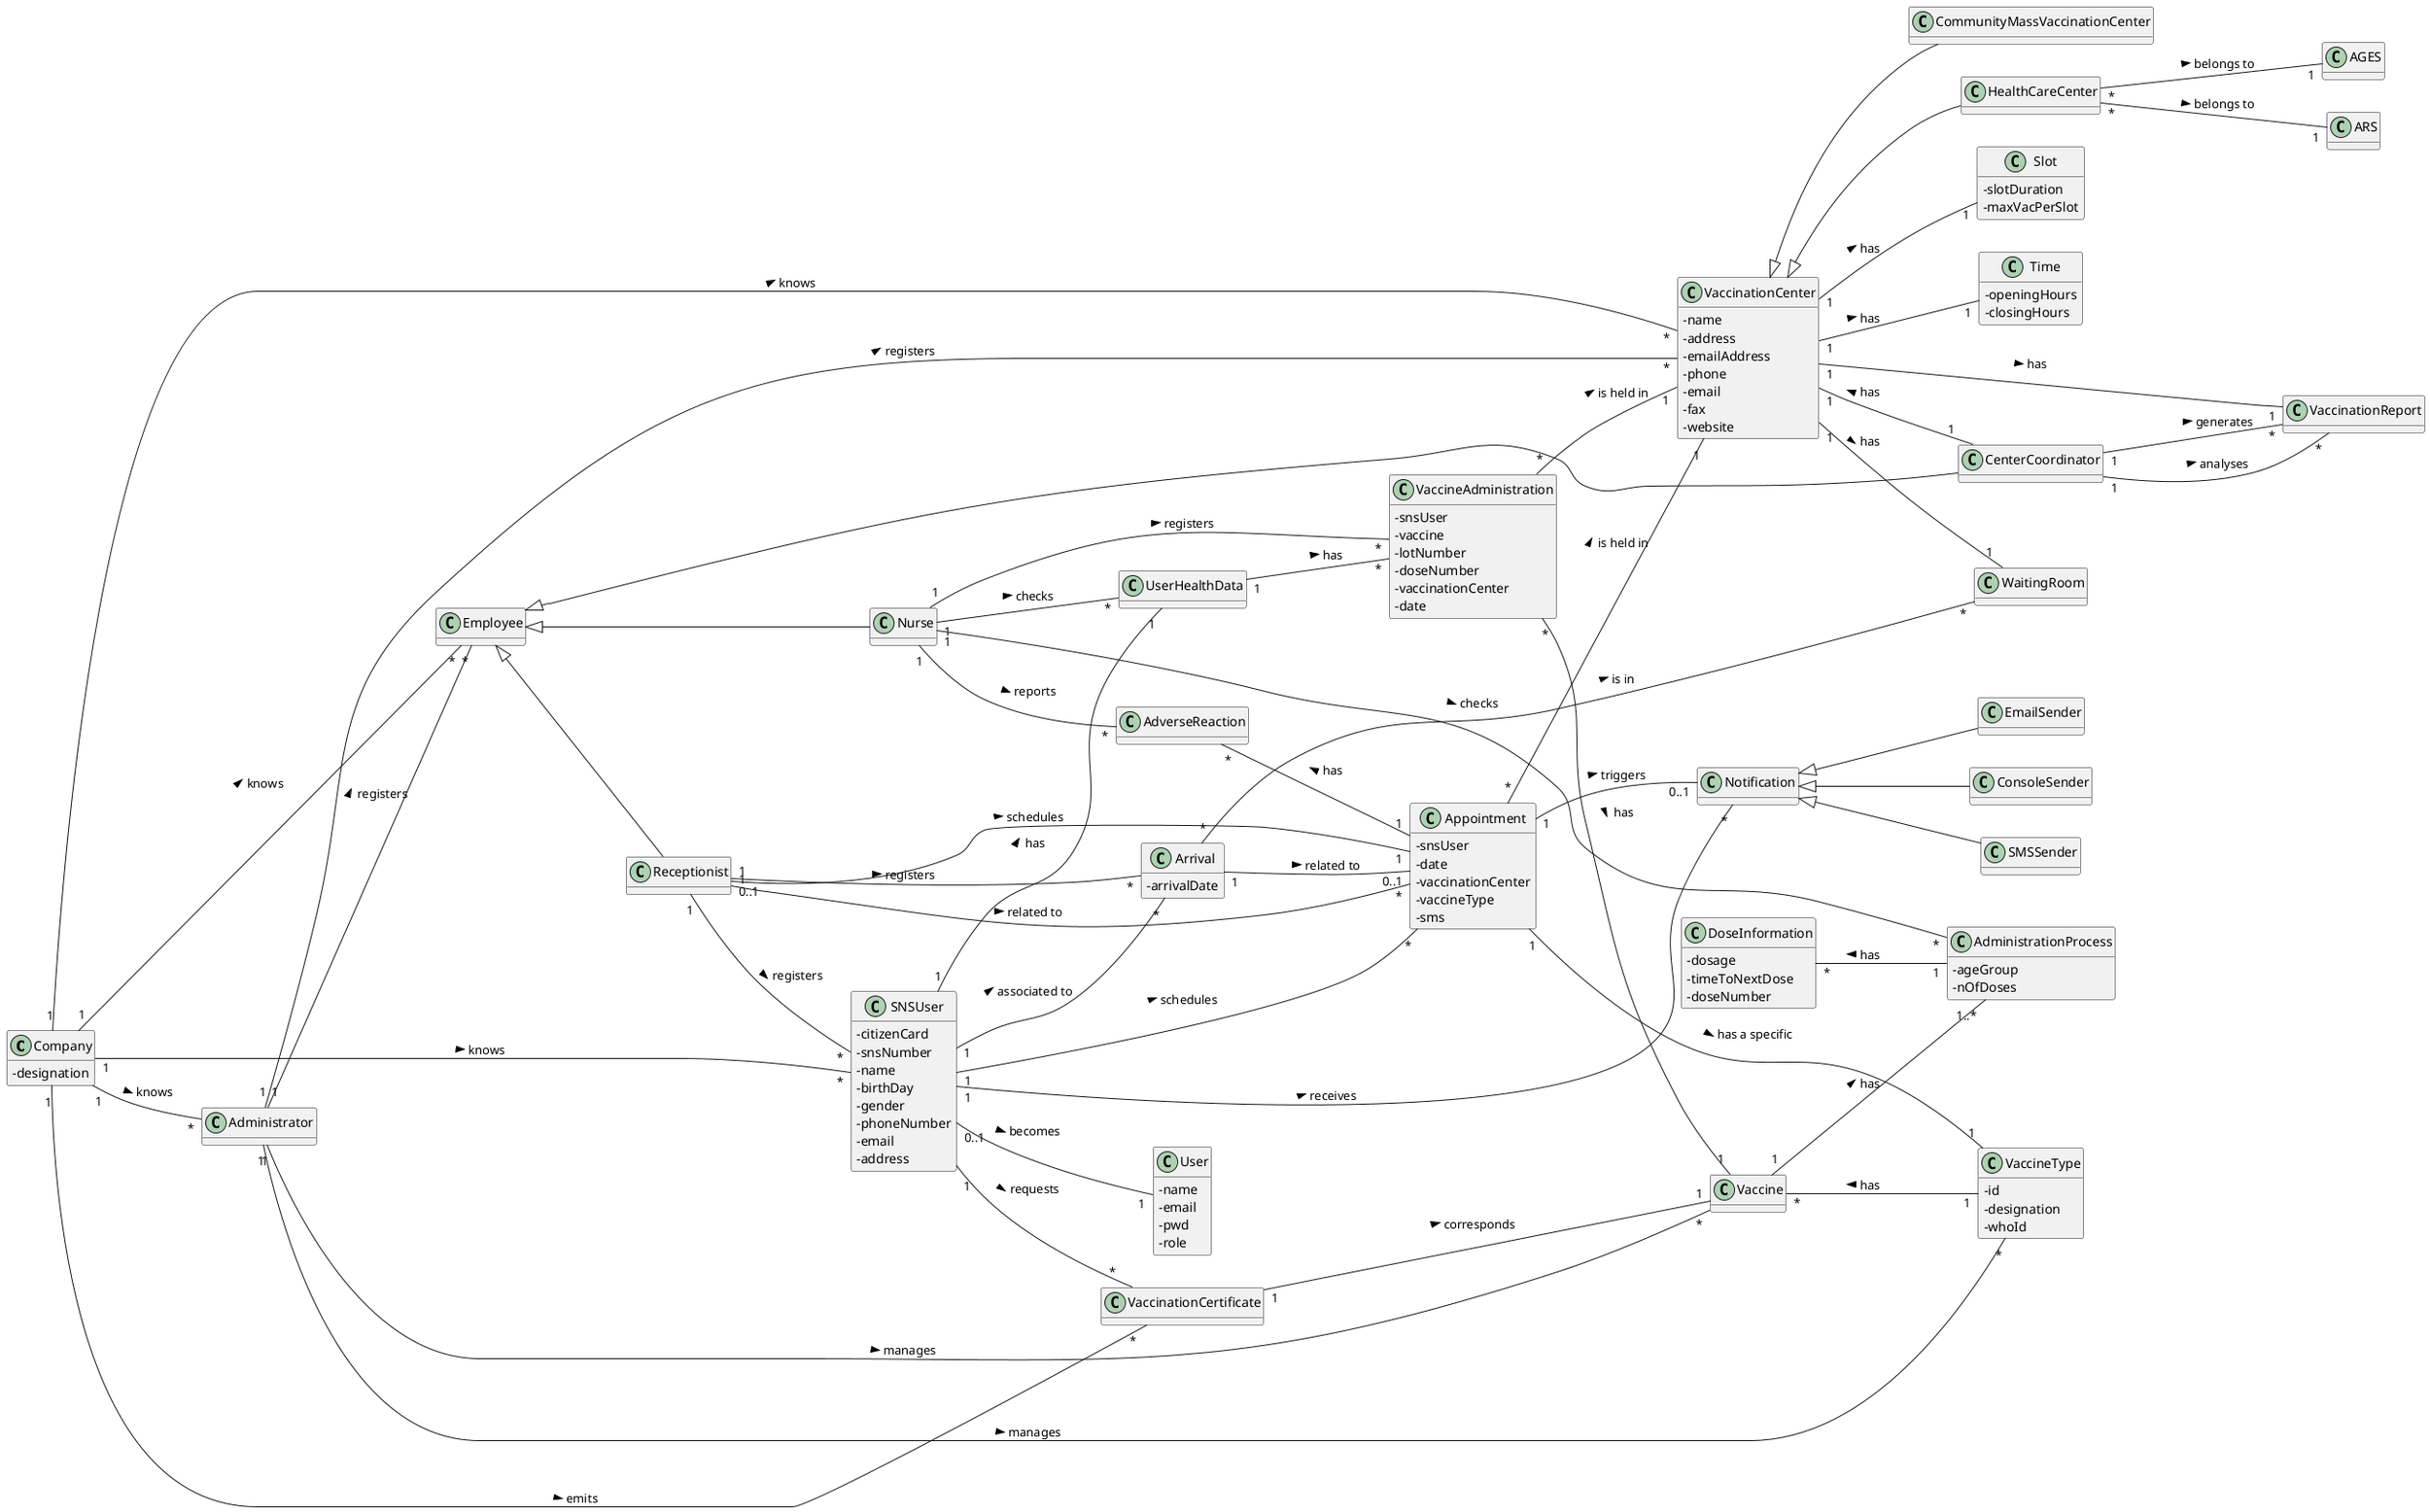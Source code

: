 @startuml DM

hide methods
left to right direction
skinparam classAttributeIconSize 0

class Company {
  - designation
}

class CommunityMassVaccinationCenter {}

class HealthCareCenter {}

class VaccinationCenter {
  -name
  -address
  -emailAddress
  -phone
  -email
  -fax
  -website
}

class Vaccine {}

class VaccineType {
  -id
  -designation
  -whoId
}

class SNSUser {
  - citizenCard
  - snsNumber
  - name
  - birthDay
  - gender
  - phoneNumber
  - email
  - address
}

class User {
  - name
  - email
  - pwd
  - role
}

class UserHealthData {}

class Administrator {}

class Employee {}

class Nurse {}

class Receptionist {}

class CenterCoordinator {}

class Appointment {
  -snsUser
  -date
  -vaccinationCenter
  -vaccineType
  -sms
}

class VaccineAdministration {
  -snsUser
  -vaccine
  -lotNumber
  -doseNumber
  -vaccinationCenter
  -date
}

class AdministrationProcess {
  -ageGroup
  -nOfDoses
}

class AGES {}

class ARS {}

class DoseInformation {
  -dosage
  -timeToNextDose
  -doseNumber
}

class Slot {
  -slotDuration
  -maxVacPerSlot
}

class Time {
  -openingHours
  -closingHours
}

class Notification {}

class Arrival {
  - arrivalDate
}

class WaitingRoom {}


Arrival "1" -- "0..1" Appointment : related to >
Arrival "*" -- "*" WaitingRoom : is in >

DoseInformation "*" -- "1" AdministrationProcess : has <

Vaccine "*" -- "1" VaccineType : has <

Employee <|-- Nurse
Employee <|-- Receptionist
Employee <|-- CenterCoordinator

VaccinationCenter <|-- CommunityMassVaccinationCenter
VaccinationCenter <|-- HealthCareCenter

VaccinationCenter "1" -- "1" CenterCoordinator : has < 
VaccinationCenter "1" -- "1" Slot : has >
VaccinationCenter "1" -- "1" Time : has >

HealthCareCenter "*" -- "1" AGES : belongs to > 
HealthCareCenter "*" -- "1" ARS : belongs to > 

Appointment "*" -- "1" VaccinationCenter : is held in >
Appointment "1" -- "1" VaccineType : has a specific >
Appointment "1" -- "0..1" Notification : triggers >

Receptionist "1" -- "*" SNSUser : registers >

Administrator "1" -- "*" Employee : registers >
Administrator "1" -- "*" VaccinationCenter : registers >
Administrator "1" -- "*" VaccineType : manages >
Administrator "1" -- "*" Vaccine : manages > 

Vaccine "1" -- "1..*" AdministrationProcess : has >

SNSUser "1" -- "*" Appointment : schedules >
SNSUser "1" -- "*" Arrival : associated to >
SNSUser "1" -- "1" UserHealthData : has >
SNSUser "1" -- "*" Notification : receives >
SNSUser "1" -- "*" VaccinationCertificate : requests >
SNSUser "0..1" -- "1" User : becomes >


VaccinationCertificate "1" -- "1" Vaccine : corresponds >

Company "1" -- "*" VaccinationCertificate : emits >
Company "1" -- "*" Employee : knows >
Company "1" -- "*" VaccinationCenter : knows >
Company "1" -- "*" SNSUser : knows >
Company "1" -- "*" Administrator : knows >

Receptionist "0..1" -- "1" Appointment : schedules >
Receptionist "1" -- "*" Appointment : related to >
Receptionist "1" -- "*" Arrival : registers >

Nurse "1" -- "*" AdverseReaction : reports >
Nurse "1" -- "*" UserHealthData : checks >
Nurse "1" -- "*" VaccineAdministration : registers >

VaccinationCenter "1" -- "1" VaccinationReport : has >
VaccinationCenter "1" -- "1" WaitingRoom : has >

CenterCoordinator "1" -- "*" VaccinationReport : analyses >
CenterCoordinator "1" -- "*" VaccinationReport : generates >

Nurse "1" -- "*" AdministrationProcess : checks >

Notification <|-- SMSSender
Notification <|-- EmailSender
Notification <|-- ConsoleSender

AdverseReaction "*" -- "1" Appointment : has <

VaccineAdministration "*" -- "1" Vaccine : has >
VaccineAdministration "*" -- "1" VaccinationCenter : is held in >

UserHealthData "1" -- "*" VaccineAdministration : has >

@enduml

